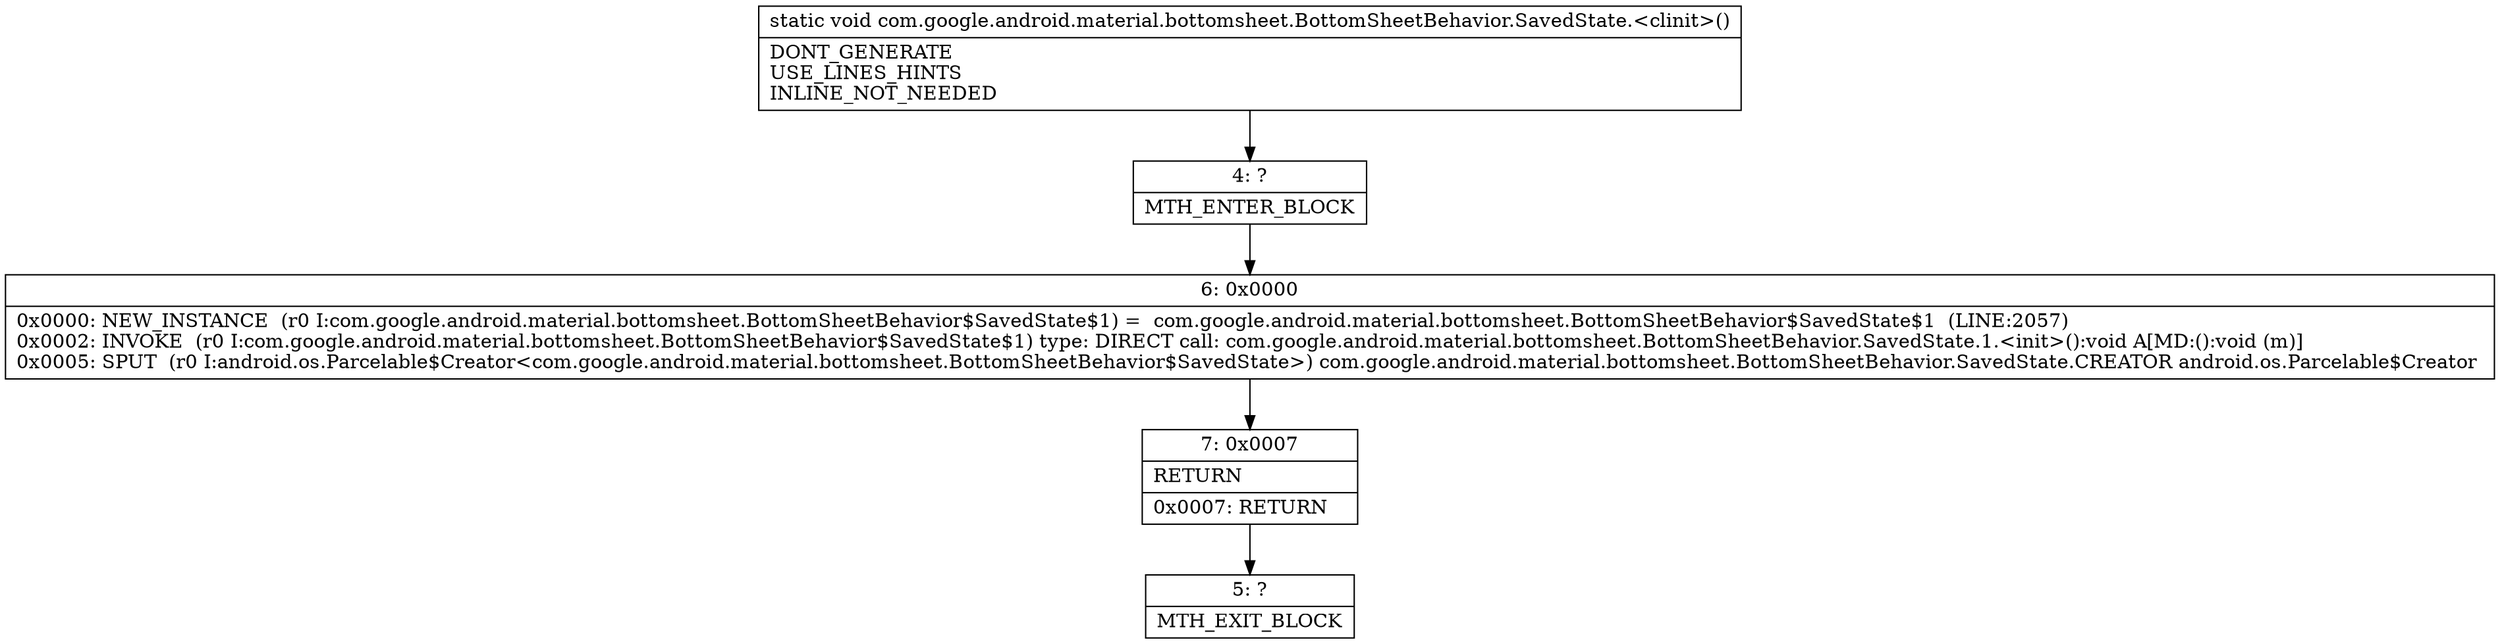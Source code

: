 digraph "CFG forcom.google.android.material.bottomsheet.BottomSheetBehavior.SavedState.\<clinit\>()V" {
Node_4 [shape=record,label="{4\:\ ?|MTH_ENTER_BLOCK\l}"];
Node_6 [shape=record,label="{6\:\ 0x0000|0x0000: NEW_INSTANCE  (r0 I:com.google.android.material.bottomsheet.BottomSheetBehavior$SavedState$1) =  com.google.android.material.bottomsheet.BottomSheetBehavior$SavedState$1  (LINE:2057)\l0x0002: INVOKE  (r0 I:com.google.android.material.bottomsheet.BottomSheetBehavior$SavedState$1) type: DIRECT call: com.google.android.material.bottomsheet.BottomSheetBehavior.SavedState.1.\<init\>():void A[MD:():void (m)]\l0x0005: SPUT  (r0 I:android.os.Parcelable$Creator\<com.google.android.material.bottomsheet.BottomSheetBehavior$SavedState\>) com.google.android.material.bottomsheet.BottomSheetBehavior.SavedState.CREATOR android.os.Parcelable$Creator \l}"];
Node_7 [shape=record,label="{7\:\ 0x0007|RETURN\l|0x0007: RETURN   \l}"];
Node_5 [shape=record,label="{5\:\ ?|MTH_EXIT_BLOCK\l}"];
MethodNode[shape=record,label="{static void com.google.android.material.bottomsheet.BottomSheetBehavior.SavedState.\<clinit\>()  | DONT_GENERATE\lUSE_LINES_HINTS\lINLINE_NOT_NEEDED\l}"];
MethodNode -> Node_4;Node_4 -> Node_6;
Node_6 -> Node_7;
Node_7 -> Node_5;
}

